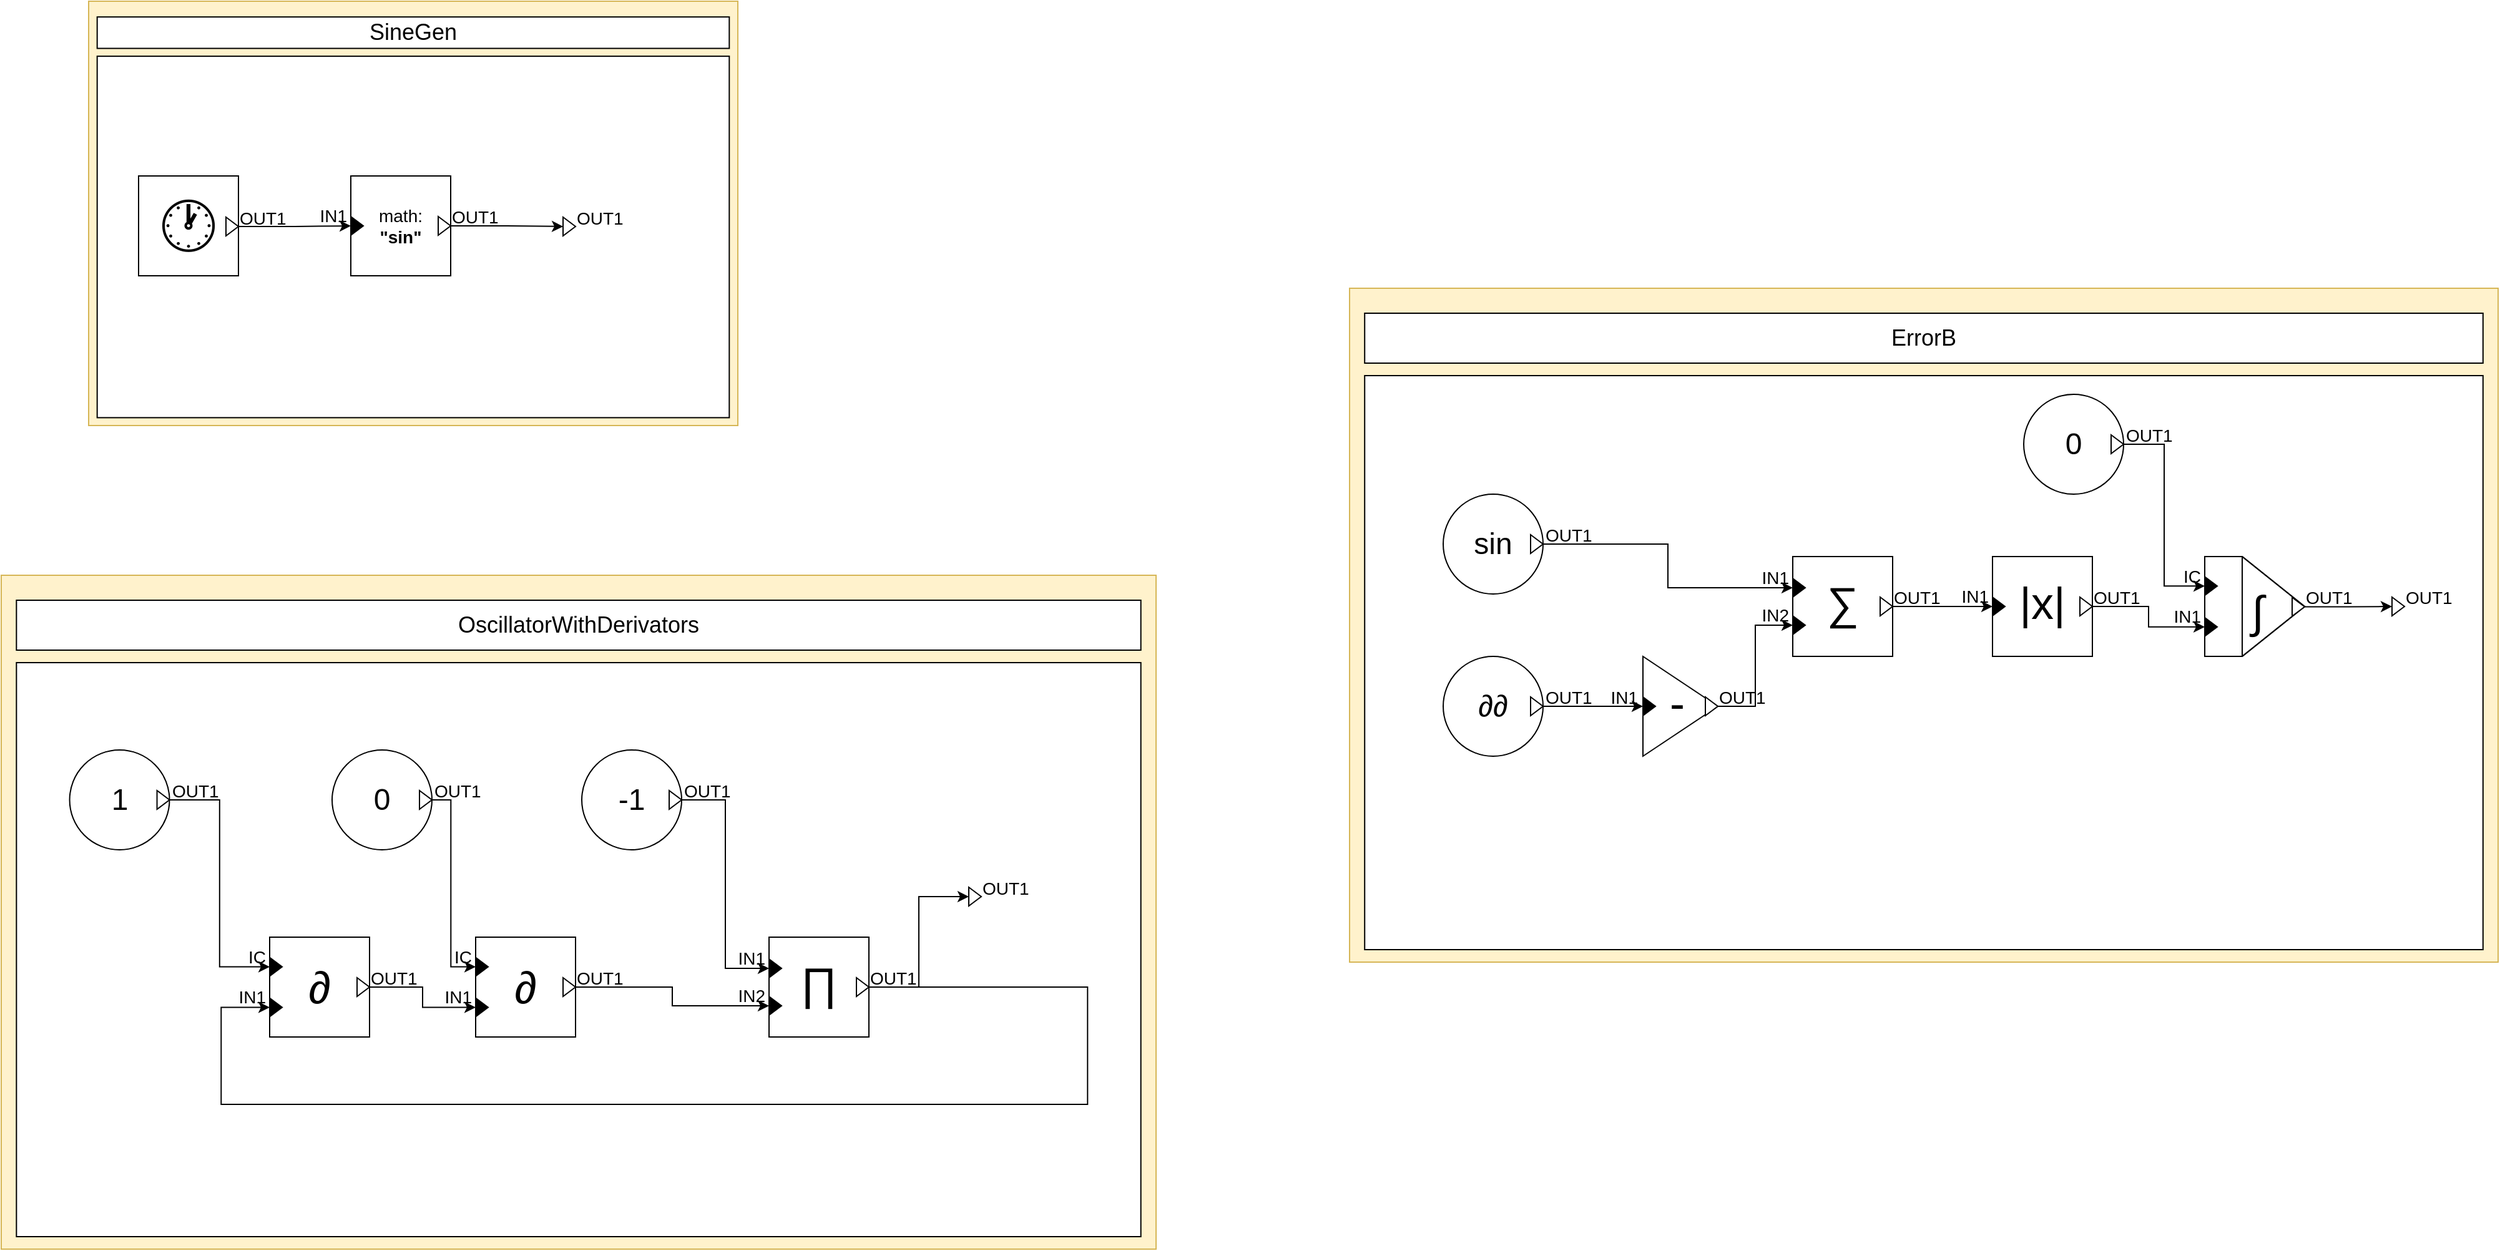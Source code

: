 <mxfile version="20.3.0" type="device"><diagram id="8k8x3AmDGYQKGOEN4Yke" name="Page-1"><mxGraphModel dx="1778" dy="1081" grid="1" gridSize="10" guides="1" tooltips="1" connect="1" arrows="1" fold="1" page="1" pageScale="1" pageWidth="850" pageHeight="1100" math="0" shadow="0"><root><mxCell id="0"/><mxCell id="1" parent="0"/><object label="" placeholders="1" class_name="SineGen" id="BT3kLtxiukpyVDSTcT08-5"><mxCell style="rounded=0;whiteSpace=wrap;html=1;fillColor=#fff2cc;strokeColor=#d6b656;container=0;connectable=0;allowArrows=0;treeFolding=0;moveCells=0;treeMoving=0;comic=0;rotatable=0;expand=1;autosize=1;resizeWidth=1;resizeHeight=1;metaEdit=1;" parent="1" vertex="1"><mxGeometry x="110" y="370" width="520" height="340" as="geometry"><mxRectangle x="40" y="400" width="50" height="40" as="alternateBounds"/></mxGeometry></mxCell></object><object label="SineGen" placeholders="1" id="BT3kLtxiukpyVDSTcT08-6"><mxCell style="rounded=0;whiteSpace=wrap;html=1;fillColor=#ffffff;fontSize=18;connectable=0;allowArrows=0;rotatable=0;cloneable=0;deletable=0;" parent="BT3kLtxiukpyVDSTcT08-5" vertex="1"><mxGeometry x="6.842" y="12.593" width="506.316" height="25.185" as="geometry"/></mxCell></object><mxCell id="BT3kLtxiukpyVDSTcT08-7" value="" style="rounded=0;whiteSpace=wrap;html=1;fillColor=#ffffff;connectable=0;allowArrows=0;container=1;collapsible=0;portConstraintRotation=0;rotatable=0;cloneable=0;deletable=0;recursiveResize=0;" parent="BT3kLtxiukpyVDSTcT08-5" vertex="1"><mxGeometry x="6.842" y="44.074" width="506.316" height="289.63" as="geometry"><mxRectangle x="10" y="70" width="50" height="40" as="alternateBounds"/></mxGeometry></mxCell><object label="&#9;%symbol%" class_name="TimeBlock" block_name="time" placeholders="1" symbol="&amp;#128336;" id="BT3kLtxiukpyVDSTcT08-8"><mxCell style="whiteSpace=wrap;html=1;aspect=fixed;connectable=0;allowArrows=0;container=1;collapsible=0;resizable=0;fontSize=45;metaEdit=1;" parent="BT3kLtxiukpyVDSTcT08-7" vertex="1"><mxGeometry x="33.158" y="95.926" width="80" height="80" as="geometry"/></mxCell></object><object label="%name%" placeholders="1" name="OUT1" class_name="OutputPort" id="BT3kLtxiukpyVDSTcT08-9"><mxCell style="triangle;fillColor=#ffffff;fontSize=14;points=[[1,0.5]];allowArrows=0;verticalAlign=middle;horizontal=1;spacingTop=0;align=left;spacingLeft=4;spacingRight=0;html=1;comic=0;treeFolding=0;treeMoving=0;movable=1;resizable=0;rotatable=1;deletable=1;editable=1;connectable=1;movableLabel=1;spacing=2;aspect=fixed;metaEdit=1;" parent="BT3kLtxiukpyVDSTcT08-8" vertex="1"><mxGeometry x="70" y="33" width="10" height="15" as="geometry"><mxPoint x="5" y="-7" as="offset"/></mxGeometry></mxCell></object><object label="math:&lt;br style=&quot;font-size: 14px&quot;&gt;&lt;b&gt;%block_operator%&lt;/b&gt;" placeholders="1" class_name="GenericBlock" block_name="sin" block_operator="&quot;sin&quot;" id="BT3kLtxiukpyVDSTcT08-10"><mxCell style="whiteSpace=wrap;html=1;aspect=fixed;comic=0;fillColor=#FFFFFF;fontSize=14;align=center;resizable=0;container=1;collapsible=0;points=[];allowArrows=0;metaEdit=1;connectable=0;" parent="BT3kLtxiukpyVDSTcT08-7" vertex="1"><mxGeometry x="203.158" y="95.926" width="80" height="80" as="geometry"/></mxCell></object><object label="%name%" placeholders="1" name="OUT1" class_name="OutputPort" id="BT3kLtxiukpyVDSTcT08-11"><mxCell style="triangle;fillColor=#ffffff;fontSize=14;points=[[1,0.5]];allowArrows=0;verticalAlign=middle;horizontal=1;spacingTop=0;align=left;spacingLeft=4;spacingRight=0;html=1;comic=0;treeFolding=0;treeMoving=0;movable=1;resizable=0;rotatable=1;deletable=1;editable=1;connectable=1;movableLabel=1;spacing=2;aspect=fixed;metaEdit=1;" parent="BT3kLtxiukpyVDSTcT08-10" vertex="1"><mxGeometry x="70" y="32.5" width="10" height="15" as="geometry"><mxPoint x="5" y="-7" as="offset"/></mxGeometry></mxCell></object><object label="%name%" placeholders="1" name="IN1" class_name="InputPort" id="BT3kLtxiukpyVDSTcT08-12"><mxCell style="triangle;fontSize=14;points=[[0,0.5]];allowArrows=0;verticalAlign=middle;horizontal=1;spacingTop=0;align=right;spacingLeft=0;spacingRight=8;html=1;comic=0;treeFolding=0;treeMoving=0;resizable=0;movableLabel=1;spacing=2;aspect=fixed;fillColor=#000000;metaEdit=1;" parent="BT3kLtxiukpyVDSTcT08-10" vertex="1"><mxGeometry y="32.5" width="10" height="15" as="geometry"><mxPoint x="-4" y="-8" as="offset"/></mxGeometry></mxCell></object><mxCell id="BT3kLtxiukpyVDSTcT08-13" style="edgeStyle=orthogonalEdgeStyle;rounded=0;orthogonalLoop=1;jettySize=auto;html=1;exitX=1;exitY=0.5;exitDx=0;exitDy=0;entryX=0;entryY=0.5;entryDx=0;entryDy=0;" parent="BT3kLtxiukpyVDSTcT08-7" source="BT3kLtxiukpyVDSTcT08-9" target="BT3kLtxiukpyVDSTcT08-12" edge="1"><mxGeometry relative="1" as="geometry"/></mxCell><object label="%name%" placeholders="1" name="OUT1" class_name="OutputPort" id="BT3kLtxiukpyVDSTcT08-15"><mxCell style="triangle;fillColor=#ffffff;fontSize=14;points=[[0,0.5],[1,0.5]];allowArrows=0;verticalAlign=middle;horizontal=1;spacingTop=0;align=left;spacingLeft=4;spacingRight=0;html=1;comic=0;treeFolding=0;treeMoving=0;movable=1;resizable=0;rotatable=1;deletable=1;editable=1;connectable=1;movableLabel=1;spacing=2;aspect=fixed;metaEdit=1;" parent="BT3kLtxiukpyVDSTcT08-7" vertex="1"><mxGeometry x="373.158" y="128.926" width="10" height="15" as="geometry"><mxPoint x="5" y="-7" as="offset"/></mxGeometry></mxCell></object><mxCell id="BT3kLtxiukpyVDSTcT08-16" style="edgeStyle=orthogonalEdgeStyle;rounded=0;orthogonalLoop=1;jettySize=auto;html=1;exitX=1;exitY=0.5;exitDx=0;exitDy=0;entryX=0;entryY=0.5;entryDx=0;entryDy=0;" parent="BT3kLtxiukpyVDSTcT08-7" source="BT3kLtxiukpyVDSTcT08-11" target="BT3kLtxiukpyVDSTcT08-15" edge="1"><mxGeometry relative="1" as="geometry"/></mxCell><object label="" placeholders="1" class_name="ErrorB" id="vB6EShjai-SGW7rwPxuC-58"><mxCell style="rounded=0;whiteSpace=wrap;html=1;fillColor=#fff2cc;strokeColor=#d6b656;container=0;connectable=0;allowArrows=0;treeFolding=0;moveCells=0;treeMoving=0;comic=0;rotatable=0;expand=1;autosize=1;resizeWidth=1;resizeHeight=1;metaEdit=1;" vertex="1" parent="1"><mxGeometry x="1120" y="600" width="920" height="540" as="geometry"><mxRectangle x="40" y="400" width="50" height="40" as="alternateBounds"/></mxGeometry></mxCell></object><object label="%class_name%" placeholders="1" id="vB6EShjai-SGW7rwPxuC-59"><mxCell style="rounded=0;whiteSpace=wrap;html=1;fillColor=#ffffff;fontSize=18;connectable=0;allowArrows=0;rotatable=0;cloneable=0;deletable=0;" vertex="1" parent="vB6EShjai-SGW7rwPxuC-58"><mxGeometry x="12.105" y="20" width="895.789" height="40" as="geometry"/></mxCell></object><mxCell id="vB6EShjai-SGW7rwPxuC-60" value="" style="rounded=0;whiteSpace=wrap;html=1;fillColor=#ffffff;connectable=0;allowArrows=0;container=1;collapsible=0;portConstraintRotation=0;rotatable=0;cloneable=0;deletable=0;recursiveResize=0;" vertex="1" parent="vB6EShjai-SGW7rwPxuC-58"><mxGeometry x="12.105" y="70" width="895.789" height="460" as="geometry"><mxRectangle x="10" y="70" width="50" height="40" as="alternateBounds"/></mxGeometry></mxCell><object label="%symbol%" placeholders="1" block_name="" class_name="SineGen" symbol="sin" id="vB6EShjai-SGW7rwPxuC-1"><mxCell style="ellipse;whiteSpace=wrap;html=1;comic=0;fillColor=#ffffff;fontSize=24;align=center;allowArrows=0;connectable=0;container=1;collapsible=0;recursiveResize=1;direction=west;resizable=0;metaEdit=1;" vertex="1" parent="vB6EShjai-SGW7rwPxuC-60"><mxGeometry x="62.895" y="95" width="80" height="80" as="geometry"/></mxCell></object><object label="%name%" placeholders="1" name="OUT1" class_name="OutputPort" id="vB6EShjai-SGW7rwPxuC-2"><mxCell style="triangle;fillColor=#ffffff;fontSize=14;points=[[1,0.5]];allowArrows=0;verticalAlign=middle;horizontal=1;spacingTop=0;align=left;spacingLeft=4;spacingRight=0;html=1;comic=0;treeFolding=0;treeMoving=0;movable=1;resizable=0;rotatable=1;deletable=1;editable=1;connectable=1;movableLabel=1;spacing=2;aspect=fixed;metaEdit=1;" vertex="1" parent="vB6EShjai-SGW7rwPxuC-1"><mxGeometry x="70" y="32.5" width="10" height="15" as="geometry"><mxPoint x="6" y="-7" as="offset"/></mxGeometry></mxCell></object><object label="%symbol%" placeholders="1" block_name="" class_name="OscillatorWithDerivators" symbol="&amp;part;&amp;part;" id="vB6EShjai-SGW7rwPxuC-35"><mxCell style="ellipse;whiteSpace=wrap;html=1;comic=0;fillColor=#ffffff;fontSize=24;align=center;allowArrows=0;connectable=0;container=1;collapsible=0;recursiveResize=1;direction=west;resizable=0;metaEdit=1;" vertex="1" parent="vB6EShjai-SGW7rwPxuC-60"><mxGeometry x="62.895" y="225" width="80" height="80" as="geometry"/></mxCell></object><object label="%name%" placeholders="1" name="OUT1" class_name="OutputPort" id="vB6EShjai-SGW7rwPxuC-36"><mxCell style="triangle;fillColor=#ffffff;fontSize=14;points=[[1,0.5]];allowArrows=0;verticalAlign=middle;horizontal=1;spacingTop=0;align=left;spacingLeft=4;spacingRight=0;html=1;comic=0;treeFolding=0;treeMoving=0;movable=1;resizable=0;rotatable=1;deletable=1;editable=1;connectable=1;movableLabel=1;spacing=2;aspect=fixed;metaEdit=1;" vertex="1" parent="vB6EShjai-SGW7rwPxuC-35"><mxGeometry x="70" y="32.5" width="10" height="15" as="geometry"><mxPoint x="6" y="-7" as="offset"/></mxGeometry></mxCell></object><object label="%symbol%" placeholders="1" symbol="&amp;sum;" class_name="AdderBlock" block_name="" numberOfInputs="2" id="vB6EShjai-SGW7rwPxuC-37"><mxCell style="whiteSpace=wrap;html=1;aspect=fixed;comic=0;fillColor=#FFFFFF;fontSize=36;align=center;resizable=0;container=1;collapsible=0;points=[];allowArrows=0;spacingTop=-6;metaEdit=1;connectable=0;" vertex="1" parent="vB6EShjai-SGW7rwPxuC-60"><mxGeometry x="342.895" y="145" width="80" height="80" as="geometry"/></mxCell></object><object label="%name%" placeholders="1" name="OUT1" class_name="OutputPort" id="vB6EShjai-SGW7rwPxuC-38"><mxCell style="triangle;fillColor=#ffffff;fontSize=14;points=[[1,0.5]];allowArrows=0;verticalAlign=middle;horizontal=1;spacingTop=0;align=left;spacingLeft=4;spacingRight=0;html=1;comic=0;treeFolding=0;treeMoving=0;movable=1;resizable=0;rotatable=1;deletable=1;editable=1;connectable=1;movableLabel=1;spacing=2;aspect=fixed;metaEdit=1;" vertex="1" parent="vB6EShjai-SGW7rwPxuC-37"><mxGeometry x="70" y="32.5" width="10" height="15" as="geometry"><mxPoint x="5" y="-7" as="offset"/></mxGeometry></mxCell></object><object label="%name%" placeholders="1" name="IN1" class_name="InputPort" id="vB6EShjai-SGW7rwPxuC-39"><mxCell style="triangle;fontSize=14;points=[[0,0.5]];allowArrows=0;verticalAlign=middle;horizontal=1;spacingTop=0;align=right;spacingLeft=0;spacingRight=8;html=1;comic=0;treeFolding=0;treeMoving=0;resizable=0;movableLabel=1;spacing=2;aspect=fixed;fillColor=#000000;metaEdit=1;" vertex="1" parent="vB6EShjai-SGW7rwPxuC-37"><mxGeometry y="17.5" width="10" height="15" as="geometry"><mxPoint x="-4" y="-8" as="offset"/></mxGeometry></mxCell></object><object label="%name%" placeholders="1" name="IN2" class_name="InputPort" id="vB6EShjai-SGW7rwPxuC-40"><mxCell style="triangle;fontSize=14;points=[[0,0.5]];allowArrows=0;verticalAlign=middle;horizontal=1;spacingTop=0;align=right;spacingLeft=0;spacingRight=8;html=1;comic=0;treeFolding=0;treeMoving=0;resizable=0;movableLabel=1;spacing=2;aspect=fixed;fillColor=#000000;metaEdit=1;" vertex="1" parent="vB6EShjai-SGW7rwPxuC-37"><mxGeometry y="47.5" width="10" height="15" as="geometry"><mxPoint x="-4" y="-8" as="offset"/></mxGeometry></mxCell></object><object label="%symbol%" placeholders="1" symbol="-" class_name="NegatorBlock" block_name="" id="vB6EShjai-SGW7rwPxuC-41"><mxCell style="triangle;whiteSpace=wrap;html=1;comic=0;fontSize=36;align=center;allowArrows=0;recursiveResize=0;resizable=0;fillColor=#FFFFFF;points=[];spacingLeft=-5;container=1;collapsible=0;spacingTop=-6;metaEdit=1;connectable=0;" vertex="1" parent="vB6EShjai-SGW7rwPxuC-60"><mxGeometry x="222.895" y="225" width="60" height="80" as="geometry"/></mxCell></object><object label="%name%" placeholders="1" name="OUT1" class_name="OutputPort" id="vB6EShjai-SGW7rwPxuC-42"><mxCell style="triangle;fillColor=#ffffff;fontSize=14;points=[[1,0.5]];allowArrows=0;verticalAlign=middle;horizontal=1;spacingTop=0;align=left;spacingLeft=4;spacingRight=0;html=1;comic=0;treeFolding=0;treeMoving=0;movable=1;resizable=0;rotatable=1;deletable=1;editable=1;connectable=1;movableLabel=1;spacing=2;aspect=fixed;metaEdit=1;" vertex="1" parent="vB6EShjai-SGW7rwPxuC-41"><mxGeometry x="50" y="32.5" width="10" height="15" as="geometry"><mxPoint x="5" y="-7" as="offset"/></mxGeometry></mxCell></object><object label="%name%" placeholders="1" name="IN1" class_name="InputPort" id="vB6EShjai-SGW7rwPxuC-43"><mxCell style="triangle;fontSize=14;points=[[0,0.5]];allowArrows=0;verticalAlign=middle;horizontal=1;spacingTop=0;align=right;spacingLeft=0;spacingRight=8;html=1;comic=0;treeFolding=0;treeMoving=0;resizable=0;movableLabel=1;spacing=2;aspect=fixed;fillColor=#000000;metaEdit=1;" vertex="1" parent="vB6EShjai-SGW7rwPxuC-41"><mxGeometry y="32.5" width="10" height="15" as="geometry"><mxPoint x="-5" y="-7" as="offset"/></mxGeometry></mxCell></object><mxCell id="vB6EShjai-SGW7rwPxuC-44" style="edgeStyle=orthogonalEdgeStyle;rounded=0;orthogonalLoop=1;jettySize=auto;html=1;exitX=1;exitY=0.5;exitDx=0;exitDy=0;" edge="1" parent="vB6EShjai-SGW7rwPxuC-60" source="vB6EShjai-SGW7rwPxuC-36" target="vB6EShjai-SGW7rwPxuC-43"><mxGeometry relative="1" as="geometry"/></mxCell><mxCell id="vB6EShjai-SGW7rwPxuC-45" style="edgeStyle=orthogonalEdgeStyle;rounded=0;orthogonalLoop=1;jettySize=auto;html=1;exitX=1;exitY=0.5;exitDx=0;exitDy=0;entryX=0;entryY=0.5;entryDx=0;entryDy=0;" edge="1" parent="vB6EShjai-SGW7rwPxuC-60" source="vB6EShjai-SGW7rwPxuC-2" target="vB6EShjai-SGW7rwPxuC-39"><mxGeometry relative="1" as="geometry"/></mxCell><mxCell id="vB6EShjai-SGW7rwPxuC-46" style="edgeStyle=orthogonalEdgeStyle;rounded=0;orthogonalLoop=1;jettySize=auto;html=1;exitX=1;exitY=0.5;exitDx=0;exitDy=0;entryX=0;entryY=0.5;entryDx=0;entryDy=0;" edge="1" parent="vB6EShjai-SGW7rwPxuC-60" source="vB6EShjai-SGW7rwPxuC-42" target="vB6EShjai-SGW7rwPxuC-40"><mxGeometry relative="1" as="geometry"/></mxCell><object label="%symbol%" placeholders="1" symbol="|x|" class_name="AbsBlock" block_name="" id="vB6EShjai-SGW7rwPxuC-47"><mxCell style="whiteSpace=wrap;html=1;aspect=fixed;comic=0;fillColor=#FFFFFF;fontSize=36;align=center;resizable=0;container=1;collapsible=0;points=[];allowArrows=0;spacingTop=-6;metaEdit=1;connectable=0;" vertex="1" parent="vB6EShjai-SGW7rwPxuC-60"><mxGeometry x="502.895" y="145" width="80" height="80" as="geometry"/></mxCell></object><object label="%name%" placeholders="1" name="OUT1" class_name="OutputPort" id="vB6EShjai-SGW7rwPxuC-48"><mxCell style="triangle;fillColor=#ffffff;fontSize=14;points=[[1,0.5]];allowArrows=0;verticalAlign=middle;horizontal=1;spacingTop=0;align=left;spacingLeft=4;spacingRight=0;html=1;comic=0;treeFolding=0;treeMoving=0;movable=1;resizable=0;rotatable=1;deletable=1;editable=1;connectable=1;movableLabel=1;spacing=2;aspect=fixed;metaEdit=1;" vertex="1" parent="vB6EShjai-SGW7rwPxuC-47"><mxGeometry x="70" y="32.5" width="10" height="15" as="geometry"><mxPoint x="5" y="-7" as="offset"/></mxGeometry></mxCell></object><object label="%name%" placeholders="1" name="IN1" class_name="InputPort" id="vB6EShjai-SGW7rwPxuC-49"><mxCell style="triangle;fontSize=14;points=[[0,0.5]];allowArrows=0;verticalAlign=middle;horizontal=1;spacingTop=0;align=right;spacingLeft=0;spacingRight=8;html=1;comic=0;treeFolding=0;treeMoving=0;resizable=0;movableLabel=1;spacing=2;aspect=fixed;fillColor=#000000;metaEdit=1;" vertex="1" parent="vB6EShjai-SGW7rwPxuC-47"><mxGeometry y="32.5" width="10" height="15" as="geometry"><mxPoint x="-4" y="-8" as="offset"/></mxGeometry></mxCell></object><mxCell id="vB6EShjai-SGW7rwPxuC-50" style="edgeStyle=orthogonalEdgeStyle;rounded=0;orthogonalLoop=1;jettySize=auto;html=1;exitX=1;exitY=0.5;exitDx=0;exitDy=0;entryX=0;entryY=0.5;entryDx=0;entryDy=0;" edge="1" parent="vB6EShjai-SGW7rwPxuC-60" source="vB6EShjai-SGW7rwPxuC-38" target="vB6EShjai-SGW7rwPxuC-49"><mxGeometry relative="1" as="geometry"/></mxCell><object label="%symbol%" class_name="IntegratorBlock" block_name="" symbol="&amp;int;" placeholders="1" id="vB6EShjai-SGW7rwPxuC-51"><mxCell style="shape=stencil(7ZVNDoMgEIVPw95IF24b294DFSuRggGq7e3LjzYSS6NRdybGMM7jyzi8CQCmskINBnFUAXgBcZxE+qXDzg+RbHCu3LcWCYIyil1GKsFr3JFC9QTCKiyIMll4BdFZa8zzXcA054xpGuFMepKJEMS3kHakylBe3wV/suIfbVA3yBQ60f1UD3sevDUterkf7Fvy9iJd6lIqJWxEhftgEx972qncZCvuZticcomXbbWGC/jDd2XAciNRyQWeb8qSUOoGKVjxYeTDyOuOe6eDWd/AWXM3SOeOiYUGplAvbNrdfTbzAQ==);whiteSpace=wrap;html=1;aspect=fixed;resizable=0;container=1;collapsible=0;spacingLeft=5;connectable=0;allowArrows=0;fontSize=36;spacingTop=7;metaEdit=1;" vertex="1" parent="vB6EShjai-SGW7rwPxuC-60"><mxGeometry x="672.895" y="145" width="80" height="80" as="geometry"/></mxCell></object><object label="%name%" placeholders="1" name="OUT1" class_name="OutputPort" id="vB6EShjai-SGW7rwPxuC-52"><mxCell style="triangle;fillColor=#ffffff;fontSize=14;points=[[1,0.5]];allowArrows=0;verticalAlign=middle;horizontal=1;spacingTop=0;align=left;spacingLeft=4;spacingRight=0;html=1;comic=0;treeFolding=0;treeMoving=0;movable=1;resizable=0;rotatable=1;deletable=1;editable=1;connectable=1;movableLabel=1;spacing=2;aspect=fixed;metaEdit=1;" vertex="1" parent="vB6EShjai-SGW7rwPxuC-51"><mxGeometry x="70" y="32.75" width="10" height="15" as="geometry"><mxPoint x="5" y="-7" as="offset"/></mxGeometry></mxCell></object><object label="%name%" placeholders="1" name="IC" class_name="InputPort" id="vB6EShjai-SGW7rwPxuC-53"><mxCell style="triangle;fontSize=14;points=[[0,0.5]];allowArrows=0;verticalAlign=middle;horizontal=1;spacingTop=0;align=right;spacingLeft=0;spacingRight=8;html=1;comic=0;treeFolding=0;treeMoving=0;resizable=0;movableLabel=1;spacing=2;aspect=fixed;fillColor=#000000;metaEdit=1;" vertex="1" parent="vB6EShjai-SGW7rwPxuC-51"><mxGeometry y="16.12" width="10" height="15" as="geometry"><mxPoint x="-4" y="-8" as="offset"/></mxGeometry></mxCell></object><object label="%name%" placeholders="1" name="IN1" class_name="InputPort" id="vB6EShjai-SGW7rwPxuC-54"><mxCell style="triangle;fontSize=14;points=[[0,0.5]];allowArrows=0;verticalAlign=middle;horizontal=1;spacingTop=0;align=right;spacingLeft=0;spacingRight=8;html=1;comic=0;treeFolding=0;treeMoving=0;resizable=0;movableLabel=1;spacing=2;aspect=fixed;fillColor=#000000;metaEdit=1;" vertex="1" parent="vB6EShjai-SGW7rwPxuC-51"><mxGeometry y="48.87" width="10" height="15" as="geometry"><mxPoint x="-4" y="-8" as="offset"/></mxGeometry></mxCell></object><mxCell id="vB6EShjai-SGW7rwPxuC-55" style="edgeStyle=orthogonalEdgeStyle;rounded=0;orthogonalLoop=1;jettySize=auto;html=1;exitX=1;exitY=0.5;exitDx=0;exitDy=0;entryX=0;entryY=0.5;entryDx=0;entryDy=0;" edge="1" parent="vB6EShjai-SGW7rwPxuC-60" source="vB6EShjai-SGW7rwPxuC-48" target="vB6EShjai-SGW7rwPxuC-54"><mxGeometry relative="1" as="geometry"/></mxCell><object label="%name%" placeholders="1" name="OUT1" class_name="OutputPort" id="vB6EShjai-SGW7rwPxuC-56"><mxCell style="triangle;fillColor=#ffffff;fontSize=14;points=[[0,0.5],[1,0.5]];allowArrows=0;verticalAlign=middle;horizontal=1;spacingTop=0;align=left;spacingLeft=4;spacingRight=0;html=1;comic=0;treeFolding=0;treeMoving=0;movable=1;resizable=0;rotatable=1;deletable=1;editable=1;connectable=1;movableLabel=1;spacing=2;aspect=fixed;metaEdit=1;" vertex="1" parent="vB6EShjai-SGW7rwPxuC-60"><mxGeometry x="822.895" y="177.5" width="10" height="15" as="geometry"><mxPoint x="5" y="-7" as="offset"/></mxGeometry></mxCell></object><mxCell id="vB6EShjai-SGW7rwPxuC-57" style="edgeStyle=orthogonalEdgeStyle;rounded=0;orthogonalLoop=1;jettySize=auto;html=1;exitX=1;exitY=0.5;exitDx=0;exitDy=0;entryX=0;entryY=0.5;entryDx=0;entryDy=0;" edge="1" parent="vB6EShjai-SGW7rwPxuC-60" source="vB6EShjai-SGW7rwPxuC-52" target="vB6EShjai-SGW7rwPxuC-56"><mxGeometry relative="1" as="geometry"/></mxCell><object label="%value%" placeholders="1" value="0" block_name="x0" class_name="ConstantBlock" id="vB6EShjai-SGW7rwPxuC-61"><mxCell style="ellipse;whiteSpace=wrap;html=1;comic=0;fillColor=#ffffff;fontSize=24;align=center;allowArrows=0;connectable=0;container=1;collapsible=0;recursiveResize=1;direction=west;resizable=0;metaEdit=1;" vertex="1" parent="vB6EShjai-SGW7rwPxuC-60"><mxGeometry x="527.898" y="15" width="80" height="80" as="geometry"/></mxCell></object><object label="%name%" placeholders="1" name="OUT1" class_name="OutputPort" id="vB6EShjai-SGW7rwPxuC-62"><mxCell style="triangle;fillColor=#ffffff;fontSize=14;points=[[1,0.5]];allowArrows=0;verticalAlign=middle;horizontal=1;spacingTop=0;align=left;spacingLeft=4;spacingRight=0;html=1;comic=0;treeFolding=0;treeMoving=0;movable=1;resizable=0;rotatable=1;deletable=1;editable=1;connectable=1;movableLabel=1;spacing=2;aspect=fixed;metaEdit=1;" vertex="1" parent="vB6EShjai-SGW7rwPxuC-61"><mxGeometry x="70" y="32.5" width="10" height="15" as="geometry"><mxPoint x="6" y="-7" as="offset"/></mxGeometry></mxCell></object><mxCell id="vB6EShjai-SGW7rwPxuC-63" style="edgeStyle=orthogonalEdgeStyle;rounded=0;orthogonalLoop=1;jettySize=auto;html=1;exitX=1;exitY=0.5;exitDx=0;exitDy=0;entryX=0;entryY=0.5;entryDx=0;entryDy=0;" edge="1" parent="vB6EShjai-SGW7rwPxuC-60" source="vB6EShjai-SGW7rwPxuC-62" target="vB6EShjai-SGW7rwPxuC-53"><mxGeometry relative="1" as="geometry"/></mxCell><object label="" placeholders="1" class_name="OscillatorWithDerivators" id="vB6EShjai-SGW7rwPxuC-64"><mxCell style="rounded=0;whiteSpace=wrap;html=1;fillColor=#fff2cc;strokeColor=#d6b656;container=0;connectable=0;allowArrows=0;treeFolding=0;moveCells=0;treeMoving=0;comic=0;rotatable=0;expand=1;autosize=1;resizeWidth=1;resizeHeight=1;metaEdit=1;" vertex="1" parent="1"><mxGeometry x="40" y="830" width="925" height="540" as="geometry"><mxRectangle x="40" y="400" width="50" height="40" as="alternateBounds"/></mxGeometry></mxCell></object><object label="%class_name%" placeholders="1" id="vB6EShjai-SGW7rwPxuC-65"><mxCell style="rounded=0;whiteSpace=wrap;html=1;fillColor=#ffffff;fontSize=18;connectable=0;allowArrows=0;rotatable=0;cloneable=0;deletable=0;" vertex="1" parent="vB6EShjai-SGW7rwPxuC-64"><mxGeometry x="12.171" y="20" width="900.658" height="40" as="geometry"/></mxCell></object><mxCell id="vB6EShjai-SGW7rwPxuC-66" value="" style="rounded=0;whiteSpace=wrap;html=1;fillColor=#ffffff;connectable=0;allowArrows=0;container=1;collapsible=0;portConstraintRotation=0;rotatable=0;cloneable=0;deletable=0;recursiveResize=0;" vertex="1" parent="vB6EShjai-SGW7rwPxuC-64"><mxGeometry x="12.171" y="70" width="900.658" height="460" as="geometry"><mxRectangle x="10" y="70" width="50" height="40" as="alternateBounds"/></mxGeometry></mxCell><object label="%value%" placeholders="1" value="1" block_name="v0" class_name="ConstantBlock" id="vB6EShjai-SGW7rwPxuC-67"><mxCell style="ellipse;whiteSpace=wrap;html=1;comic=0;fillColor=#ffffff;fontSize=24;align=center;allowArrows=0;connectable=0;container=1;collapsible=0;recursiveResize=1;direction=west;resizable=0;metaEdit=1;" vertex="1" parent="vB6EShjai-SGW7rwPxuC-66"><mxGeometry x="42.599" y="70" width="80" height="80" as="geometry"/></mxCell></object><object label="%name%" placeholders="1" name="OUT1" class_name="OutputPort" id="vB6EShjai-SGW7rwPxuC-68"><mxCell style="triangle;fillColor=#ffffff;fontSize=14;points=[[1,0.5]];allowArrows=0;verticalAlign=middle;horizontal=1;spacingTop=0;align=left;spacingLeft=4;spacingRight=0;html=1;comic=0;treeFolding=0;treeMoving=0;movable=1;resizable=0;rotatable=1;deletable=1;editable=1;connectable=1;movableLabel=1;spacing=2;aspect=fixed;metaEdit=1;" vertex="1" parent="vB6EShjai-SGW7rwPxuC-67"><mxGeometry x="70" y="32.5" width="10" height="15" as="geometry"><mxPoint x="6" y="-7" as="offset"/></mxGeometry></mxCell></object><mxCell id="vB6EShjai-SGW7rwPxuC-69" style="edgeStyle=orthogonalEdgeStyle;rounded=0;orthogonalLoop=1;jettySize=auto;html=1;exitX=1;exitY=0.5;exitDx=0;exitDy=0;entryX=0;entryY=0.5;entryDx=0;entryDy=0;" edge="1" parent="vB6EShjai-SGW7rwPxuC-66" source="vB6EShjai-SGW7rwPxuC-68" target="vB6EShjai-SGW7rwPxuC-83"><mxGeometry relative="1" as="geometry"><mxPoint x="212.829" y="210" as="targetPoint"/></mxGeometry></mxCell><object label="%value%" placeholders="1" value="0" block_name="x0" class_name="ConstantBlock" id="vB6EShjai-SGW7rwPxuC-70"><mxCell style="ellipse;whiteSpace=wrap;html=1;comic=0;fillColor=#ffffff;fontSize=24;align=center;allowArrows=0;connectable=0;container=1;collapsible=0;recursiveResize=1;direction=west;resizable=0;metaEdit=1;" vertex="1" parent="vB6EShjai-SGW7rwPxuC-66"><mxGeometry x="252.832" y="70" width="80" height="80" as="geometry"/></mxCell></object><object label="%name%" placeholders="1" name="OUT1" class_name="OutputPort" id="vB6EShjai-SGW7rwPxuC-71"><mxCell style="triangle;fillColor=#ffffff;fontSize=14;points=[[1,0.5]];allowArrows=0;verticalAlign=middle;horizontal=1;spacingTop=0;align=left;spacingLeft=4;spacingRight=0;html=1;comic=0;treeFolding=0;treeMoving=0;movable=1;resizable=0;rotatable=1;deletable=1;editable=1;connectable=1;movableLabel=1;spacing=2;aspect=fixed;metaEdit=1;" vertex="1" parent="vB6EShjai-SGW7rwPxuC-70"><mxGeometry x="70" y="32.5" width="10" height="15" as="geometry"><mxPoint x="6" y="-7" as="offset"/></mxGeometry></mxCell></object><object label="%symbol%" placeholders="1" symbol="&amp;prod;" class_name="ProductBlock" block_name="" numberOfInputs="2" id="vB6EShjai-SGW7rwPxuC-72"><mxCell style="whiteSpace=wrap;html=1;aspect=fixed;comic=0;fillColor=#FFFFFF;fontSize=36;align=center;resizable=0;container=1;collapsible=0;points=[];allowArrows=0;spacingTop=-6;metaEdit=1;connectable=0;" vertex="1" parent="vB6EShjai-SGW7rwPxuC-66"><mxGeometry x="602.829" y="220" width="80" height="80" as="geometry"/></mxCell></object><object label="%name%" placeholders="1" name="OUT1" class_name="OutputPort" id="vB6EShjai-SGW7rwPxuC-73"><mxCell style="triangle;fillColor=#ffffff;fontSize=14;points=[[1,0.5]];allowArrows=0;verticalAlign=middle;horizontal=1;spacingTop=0;align=left;spacingLeft=4;spacingRight=0;html=1;comic=0;treeFolding=0;treeMoving=0;movable=1;resizable=0;rotatable=1;deletable=1;editable=1;connectable=1;movableLabel=1;spacing=2;aspect=fixed;metaEdit=1;" vertex="1" parent="vB6EShjai-SGW7rwPxuC-72"><mxGeometry x="70" y="32.5" width="10" height="15" as="geometry"><mxPoint x="5" y="-7" as="offset"/></mxGeometry></mxCell></object><object label="%name%" placeholders="1" name="IN1" class_name="InputPort" id="vB6EShjai-SGW7rwPxuC-74"><mxCell style="triangle;fontSize=14;points=[[0,0.5]];allowArrows=0;verticalAlign=middle;horizontal=1;spacingTop=0;align=right;spacingLeft=0;spacingRight=8;html=1;comic=0;treeFolding=0;treeMoving=0;resizable=0;movableLabel=1;spacing=2;aspect=fixed;fillColor=#000000;metaEdit=1;" vertex="1" parent="vB6EShjai-SGW7rwPxuC-72"><mxGeometry y="17.5" width="10" height="15" as="geometry"><mxPoint x="-4" y="-8" as="offset"/></mxGeometry></mxCell></object><object label="%name%" placeholders="1" name="IN2" class_name="InputPort" id="vB6EShjai-SGW7rwPxuC-75"><mxCell style="triangle;fontSize=14;points=[[0,0.5]];allowArrows=0;verticalAlign=middle;horizontal=1;spacingTop=0;align=right;spacingLeft=0;spacingRight=8;html=1;comic=0;treeFolding=0;treeMoving=0;resizable=0;movableLabel=1;spacing=2;aspect=fixed;fillColor=#000000;metaEdit=1;" vertex="1" parent="vB6EShjai-SGW7rwPxuC-72"><mxGeometry y="47.5" width="10" height="15" as="geometry"><mxPoint x="-4" y="-8" as="offset"/></mxGeometry></mxCell></object><object label="%value%" placeholders="1" value="-1" block_name="minus1" class_name="ConstantBlock" id="vB6EShjai-SGW7rwPxuC-76"><mxCell style="ellipse;whiteSpace=wrap;html=1;comic=0;fillColor=#ffffff;fontSize=24;align=center;allowArrows=0;connectable=0;container=1;collapsible=0;recursiveResize=1;direction=west;resizable=0;metaEdit=1;" vertex="1" parent="vB6EShjai-SGW7rwPxuC-66"><mxGeometry x="452.834" y="70" width="80" height="80" as="geometry"/></mxCell></object><object label="%name%" placeholders="1" name="OUT1" class_name="OutputPort" id="vB6EShjai-SGW7rwPxuC-77"><mxCell style="triangle;fillColor=#ffffff;fontSize=14;points=[[1,0.5]];allowArrows=0;verticalAlign=middle;horizontal=1;spacingTop=0;align=left;spacingLeft=4;spacingRight=0;html=1;comic=0;treeFolding=0;treeMoving=0;movable=1;resizable=0;rotatable=1;deletable=1;editable=1;connectable=1;movableLabel=1;spacing=2;aspect=fixed;metaEdit=1;" vertex="1" parent="vB6EShjai-SGW7rwPxuC-76"><mxGeometry x="70" y="32.5" width="10" height="15" as="geometry"><mxPoint x="6" y="-7" as="offset"/></mxGeometry></mxCell></object><mxCell id="vB6EShjai-SGW7rwPxuC-78" style="edgeStyle=orthogonalEdgeStyle;rounded=0;orthogonalLoop=1;jettySize=auto;html=1;exitX=1;exitY=0.5;exitDx=0;exitDy=0;entryX=0;entryY=0.5;entryDx=0;entryDy=0;" edge="1" parent="vB6EShjai-SGW7rwPxuC-66" source="vB6EShjai-SGW7rwPxuC-77" target="vB6EShjai-SGW7rwPxuC-74"><mxGeometry relative="1" as="geometry"/></mxCell><mxCell id="vB6EShjai-SGW7rwPxuC-79" style="edgeStyle=orthogonalEdgeStyle;rounded=0;orthogonalLoop=1;jettySize=auto;html=1;exitX=1;exitY=0.5;exitDx=0;exitDy=0;entryX=0;entryY=0.5;entryDx=0;entryDy=0;" edge="1" parent="vB6EShjai-SGW7rwPxuC-66" source="vB6EShjai-SGW7rwPxuC-73" target="vB6EShjai-SGW7rwPxuC-84"><mxGeometry relative="1" as="geometry"><mxPoint x="182.829" y="276" as="targetPoint"/><Array as="points"><mxPoint x="858" y="260"/><mxPoint x="858" y="354"/><mxPoint x="164" y="354"/><mxPoint x="164" y="276"/></Array></mxGeometry></mxCell><object label="%name%" placeholders="1" name="OUT1" class_name="OutputPort" id="vB6EShjai-SGW7rwPxuC-80"><mxCell style="triangle;fillColor=#ffffff;fontSize=14;points=[[0,0.5],[1,0.5]];allowArrows=0;verticalAlign=middle;horizontal=1;spacingTop=0;align=left;spacingLeft=4;spacingRight=0;html=1;comic=0;treeFolding=0;treeMoving=0;movable=1;resizable=0;rotatable=1;deletable=1;editable=1;connectable=1;movableLabel=1;spacing=2;aspect=fixed;metaEdit=1;" vertex="1" parent="vB6EShjai-SGW7rwPxuC-66"><mxGeometry x="762.829" y="180" width="10" height="15" as="geometry"><mxPoint x="5" y="-7" as="offset"/></mxGeometry></mxCell></object><object label="%symbol%" placeholders="1" symbol="&amp;part;" class_name="DerivatorBlock" block_name="" id="vB6EShjai-SGW7rwPxuC-81"><mxCell style="whiteSpace=wrap;html=1;aspect=fixed;comic=0;fillColor=#FFFFFF;fontSize=36;align=center;resizable=0;container=1;collapsible=0;points=[];allowArrows=0;metaEdit=1;connectable=0;" vertex="1" parent="vB6EShjai-SGW7rwPxuC-66"><mxGeometry x="202.829" y="220" width="80" height="80" as="geometry"/></mxCell></object><object label="%name%" placeholders="1" name="OUT1" class_name="OutputPort" id="vB6EShjai-SGW7rwPxuC-82"><mxCell style="triangle;fillColor=#ffffff;fontSize=14;points=[[1,0.5]];allowArrows=0;verticalAlign=middle;horizontal=1;spacingTop=0;align=left;spacingLeft=4;spacingRight=0;html=1;comic=0;treeFolding=0;treeMoving=0;movable=1;resizable=0;rotatable=1;deletable=1;editable=1;connectable=1;movableLabel=1;spacing=2;aspect=fixed;metaEdit=1;" vertex="1" parent="vB6EShjai-SGW7rwPxuC-81"><mxGeometry x="70" y="32.5" width="10" height="15" as="geometry"><mxPoint x="5" y="-7" as="offset"/></mxGeometry></mxCell></object><object label="%name%" placeholders="1" name="IC" class_name="InputPort" id="vB6EShjai-SGW7rwPxuC-83"><mxCell style="triangle;fontSize=14;points=[[0,0.5]];allowArrows=0;verticalAlign=middle;horizontal=1;spacingTop=0;align=right;spacingLeft=0;spacingRight=8;html=1;comic=0;treeFolding=0;treeMoving=0;resizable=0;movableLabel=1;spacing=2;aspect=fixed;fillColor=#000000;metaEdit=1;" vertex="1" parent="vB6EShjai-SGW7rwPxuC-81"><mxGeometry y="16.25" width="10" height="15" as="geometry"><mxPoint x="-4" y="-8" as="offset"/></mxGeometry></mxCell></object><object label="%name%" placeholders="1" name="IN1" class_name="InputPort" id="vB6EShjai-SGW7rwPxuC-84"><mxCell style="triangle;fontSize=14;points=[[0,0.5]];allowArrows=0;verticalAlign=middle;horizontal=1;spacingTop=0;align=right;spacingLeft=0;spacingRight=8;html=1;comic=0;treeFolding=0;treeMoving=0;resizable=0;movableLabel=1;spacing=2;aspect=fixed;fillColor=#000000;metaEdit=1;" vertex="1" parent="vB6EShjai-SGW7rwPxuC-81"><mxGeometry y="48.75" width="10" height="15" as="geometry"><mxPoint x="-4" y="-8" as="offset"/></mxGeometry></mxCell></object><object label="%symbol%" placeholders="1" symbol="&amp;part;" class_name="DerivatorBlock" block_name="" id="vB6EShjai-SGW7rwPxuC-85"><mxCell style="whiteSpace=wrap;html=1;aspect=fixed;comic=0;fillColor=#FFFFFF;fontSize=36;align=center;resizable=0;container=1;collapsible=0;points=[];allowArrows=0;metaEdit=1;connectable=0;" vertex="1" parent="vB6EShjai-SGW7rwPxuC-66"><mxGeometry x="367.829" y="220" width="80" height="80" as="geometry"/></mxCell></object><object label="%name%" placeholders="1" name="OUT1" class_name="OutputPort" id="vB6EShjai-SGW7rwPxuC-86"><mxCell style="triangle;fillColor=#ffffff;fontSize=14;points=[[1,0.5]];allowArrows=0;verticalAlign=middle;horizontal=1;spacingTop=0;align=left;spacingLeft=4;spacingRight=0;html=1;comic=0;treeFolding=0;treeMoving=0;movable=1;resizable=0;rotatable=1;deletable=1;editable=1;connectable=1;movableLabel=1;spacing=2;aspect=fixed;metaEdit=1;" vertex="1" parent="vB6EShjai-SGW7rwPxuC-85"><mxGeometry x="70" y="32.5" width="10" height="15" as="geometry"><mxPoint x="5" y="-7" as="offset"/></mxGeometry></mxCell></object><object label="%name%" placeholders="1" name="IC" class_name="InputPort" id="vB6EShjai-SGW7rwPxuC-87"><mxCell style="triangle;fontSize=14;points=[[0,0.5]];allowArrows=0;verticalAlign=middle;horizontal=1;spacingTop=0;align=right;spacingLeft=0;spacingRight=8;html=1;comic=0;treeFolding=0;treeMoving=0;resizable=0;movableLabel=1;spacing=2;aspect=fixed;fillColor=#000000;metaEdit=1;" vertex="1" parent="vB6EShjai-SGW7rwPxuC-85"><mxGeometry y="16.25" width="10" height="15" as="geometry"><mxPoint x="-4" y="-8" as="offset"/></mxGeometry></mxCell></object><object label="%name%" placeholders="1" name="IN1" class_name="InputPort" id="vB6EShjai-SGW7rwPxuC-88"><mxCell style="triangle;fontSize=14;points=[[0,0.5]];allowArrows=0;verticalAlign=middle;horizontal=1;spacingTop=0;align=right;spacingLeft=0;spacingRight=8;html=1;comic=0;treeFolding=0;treeMoving=0;resizable=0;movableLabel=1;spacing=2;aspect=fixed;fillColor=#000000;metaEdit=1;" vertex="1" parent="vB6EShjai-SGW7rwPxuC-85"><mxGeometry y="48.75" width="10" height="15" as="geometry"><mxPoint x="-4" y="-8" as="offset"/></mxGeometry></mxCell></object><mxCell id="vB6EShjai-SGW7rwPxuC-89" style="edgeStyle=orthogonalEdgeStyle;rounded=0;orthogonalLoop=1;jettySize=auto;html=1;exitX=1;exitY=0.5;exitDx=0;exitDy=0;entryX=0;entryY=0.5;entryDx=0;entryDy=0;" edge="1" parent="vB6EShjai-SGW7rwPxuC-66" source="vB6EShjai-SGW7rwPxuC-82" target="vB6EShjai-SGW7rwPxuC-88"><mxGeometry relative="1" as="geometry"/></mxCell><mxCell id="vB6EShjai-SGW7rwPxuC-90" style="edgeStyle=orthogonalEdgeStyle;rounded=0;orthogonalLoop=1;jettySize=auto;html=1;exitX=1;exitY=0.5;exitDx=0;exitDy=0;entryX=0;entryY=0.5;entryDx=0;entryDy=0;" edge="1" parent="vB6EShjai-SGW7rwPxuC-66" source="vB6EShjai-SGW7rwPxuC-71" target="vB6EShjai-SGW7rwPxuC-87"><mxGeometry relative="1" as="geometry"><Array as="points"><mxPoint x="348" y="110"/><mxPoint x="348" y="244"/></Array></mxGeometry></mxCell><mxCell id="vB6EShjai-SGW7rwPxuC-91" style="edgeStyle=orthogonalEdgeStyle;rounded=0;orthogonalLoop=1;jettySize=auto;html=1;exitX=1;exitY=0.5;exitDx=0;exitDy=0;entryX=0;entryY=0.5;entryDx=0;entryDy=0;" edge="1" parent="vB6EShjai-SGW7rwPxuC-66" source="vB6EShjai-SGW7rwPxuC-86" target="vB6EShjai-SGW7rwPxuC-75"><mxGeometry relative="1" as="geometry"/></mxCell><mxCell id="vB6EShjai-SGW7rwPxuC-92" style="edgeStyle=orthogonalEdgeStyle;rounded=0;orthogonalLoop=1;jettySize=auto;html=1;exitX=1;exitY=0.5;exitDx=0;exitDy=0;entryX=0;entryY=0.5;entryDx=0;entryDy=0;" edge="1" parent="vB6EShjai-SGW7rwPxuC-66" source="vB6EShjai-SGW7rwPxuC-73" target="vB6EShjai-SGW7rwPxuC-80"><mxGeometry relative="1" as="geometry"/></mxCell></root></mxGraphModel></diagram></mxfile>